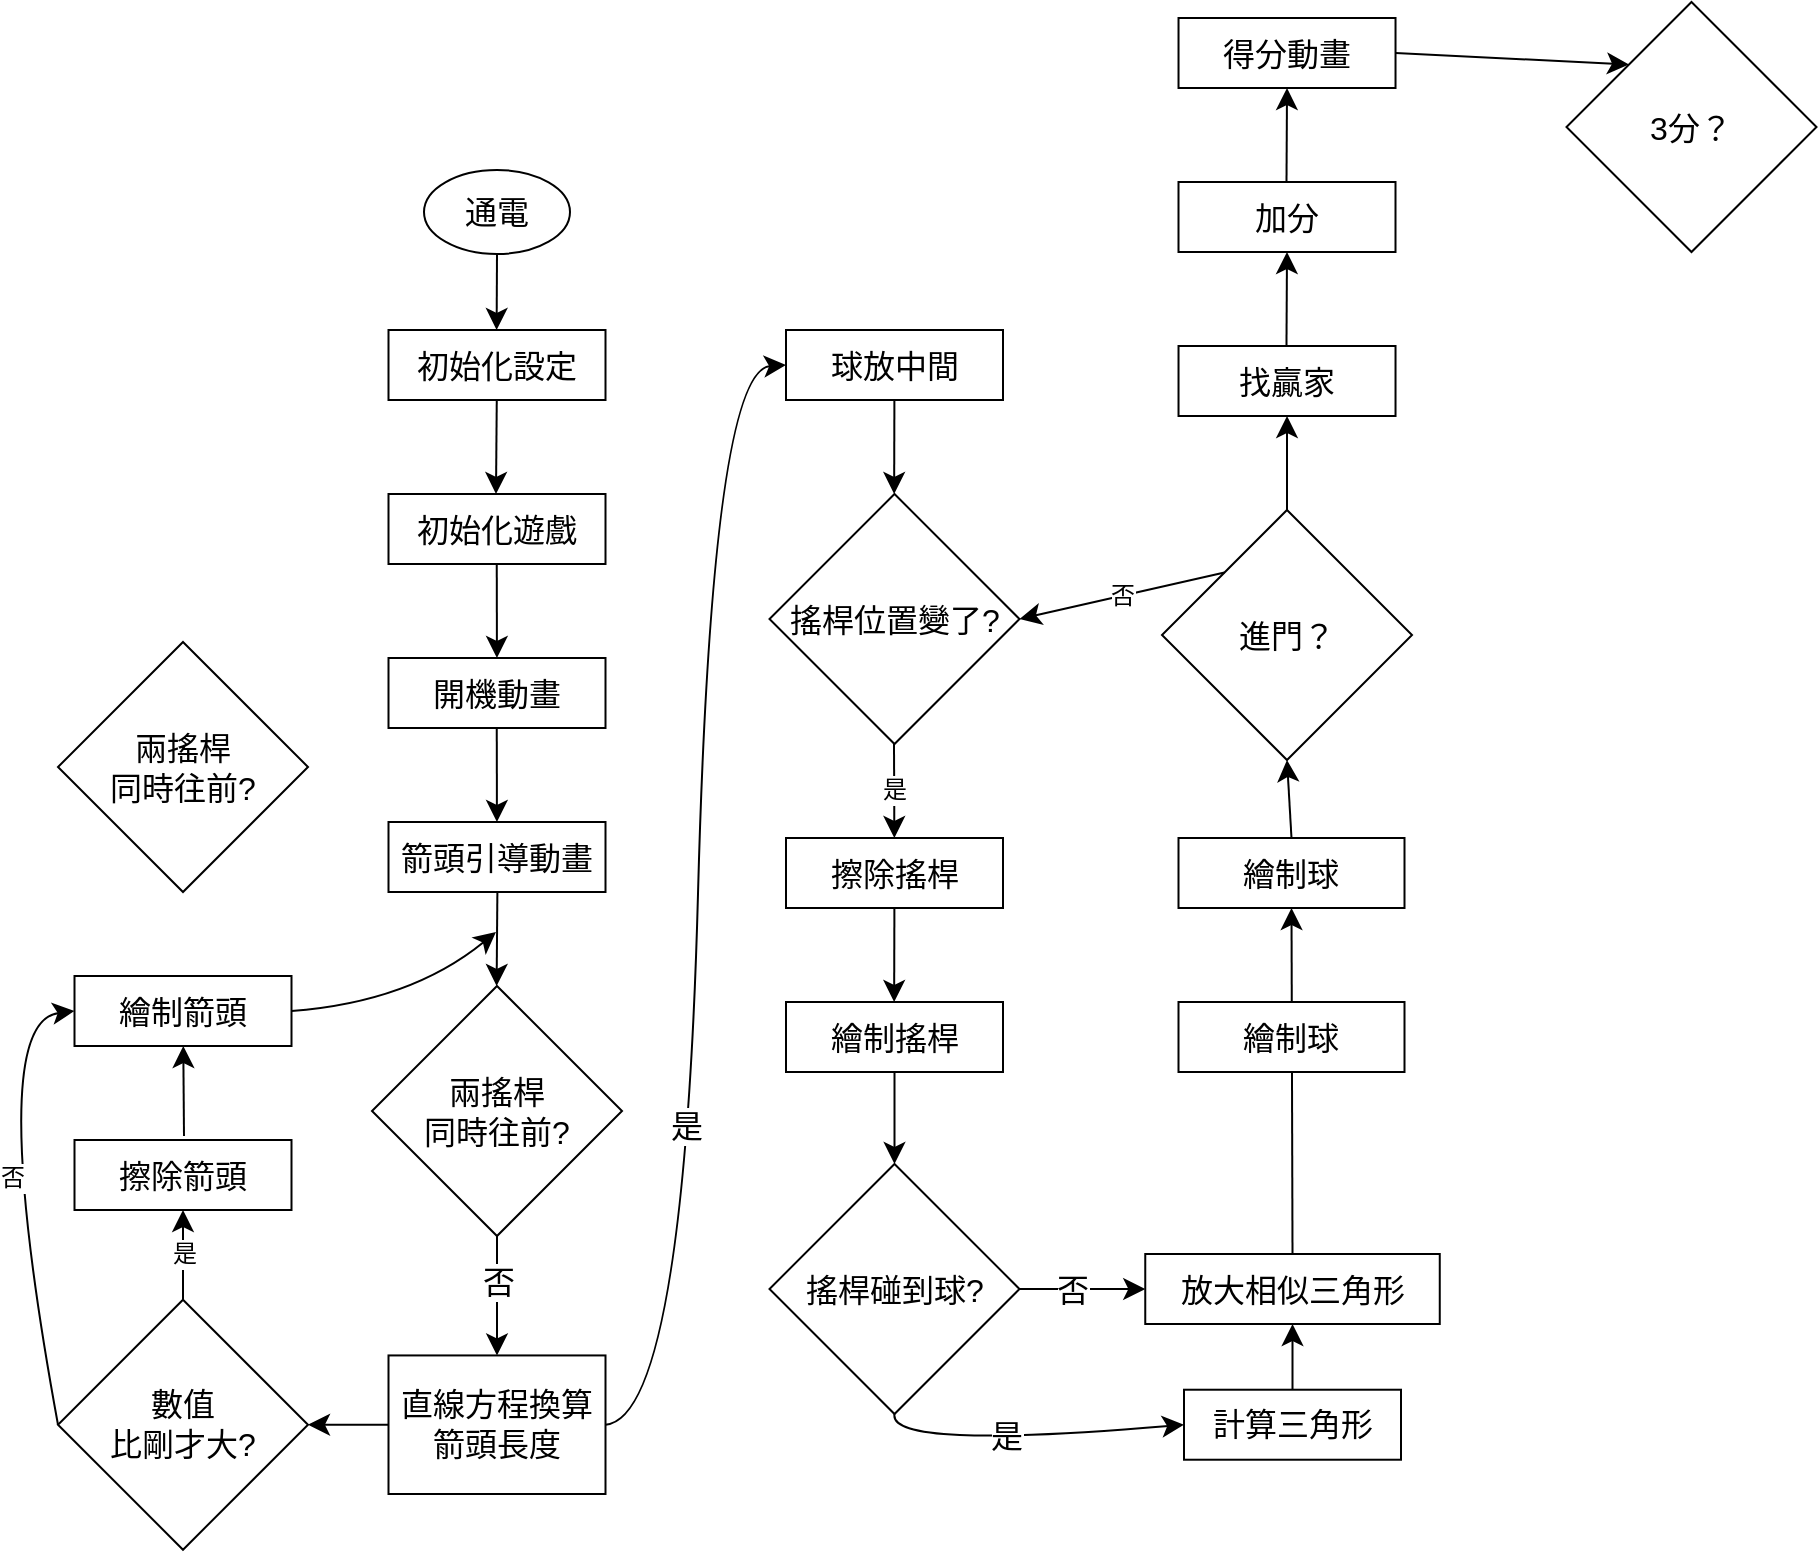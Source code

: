 <mxfile version="21.4.0" type="github">
  <diagram name="Page-1" id="_vV8z-4bH4aNI5SvgFvr">
    <mxGraphModel dx="545" dy="465" grid="0" gridSize="10" guides="1" tooltips="1" connect="1" arrows="1" fold="1" page="0" pageScale="1" pageWidth="850" pageHeight="1100" math="0" shadow="0">
      <root>
        <mxCell id="0" />
        <mxCell id="1" parent="0" />
        <mxCell id="f-ifP4W6vxq-8xgNUm1K-2" value="通電" style="ellipse;whiteSpace=wrap;html=1;fontSize=16;" parent="1" vertex="1">
          <mxGeometry x="442" y="162" width="73" height="42" as="geometry" />
        </mxCell>
        <mxCell id="f-ifP4W6vxq-8xgNUm1K-3" value="初始化遊戲" style="rounded=0;whiteSpace=wrap;html=1;fontSize=16;" parent="1" vertex="1">
          <mxGeometry x="424.25" y="324" width="108.5" height="35" as="geometry" />
        </mxCell>
        <mxCell id="f-ifP4W6vxq-8xgNUm1K-6" value="開機動畫" style="rounded=0;whiteSpace=wrap;html=1;fontSize=16;" parent="1" vertex="1">
          <mxGeometry x="424.25" y="406" width="108.5" height="35" as="geometry" />
        </mxCell>
        <mxCell id="f-ifP4W6vxq-8xgNUm1K-7" value="" style="endArrow=classic;html=1;rounded=0;fontSize=12;startSize=8;endSize=8;curved=1;" parent="1" target="f-ifP4W6vxq-8xgNUm1K-6" edge="1">
          <mxGeometry width="50" height="50" relative="1" as="geometry">
            <mxPoint x="478.38" y="359" as="sourcePoint" />
            <mxPoint x="478.38" y="386" as="targetPoint" />
          </mxGeometry>
        </mxCell>
        <mxCell id="f-ifP4W6vxq-8xgNUm1K-8" value="箭頭引導動畫" style="rounded=0;whiteSpace=wrap;html=1;fontSize=16;" parent="1" vertex="1">
          <mxGeometry x="424.25" y="488" width="108.5" height="35" as="geometry" />
        </mxCell>
        <mxCell id="f-ifP4W6vxq-8xgNUm1K-9" value="" style="endArrow=classic;html=1;rounded=0;fontSize=12;startSize=8;endSize=8;curved=1;" parent="1" target="f-ifP4W6vxq-8xgNUm1K-8" edge="1">
          <mxGeometry width="50" height="50" relative="1" as="geometry">
            <mxPoint x="478.38" y="441" as="sourcePoint" />
            <mxPoint x="478.38" y="468" as="targetPoint" />
          </mxGeometry>
        </mxCell>
        <mxCell id="f-ifP4W6vxq-8xgNUm1K-11" value="" style="endArrow=classic;html=1;rounded=0;fontSize=12;startSize=8;endSize=8;curved=1;" parent="1" edge="1">
          <mxGeometry width="50" height="50" relative="1" as="geometry">
            <mxPoint x="478.69" y="523" as="sourcePoint" />
            <mxPoint x="478.31" y="570" as="targetPoint" />
          </mxGeometry>
        </mxCell>
        <mxCell id="WK4xcvCWI10CoFq3gpq9-1" value="兩搖桿&lt;br&gt;同時往前?" style="rhombus;whiteSpace=wrap;html=1;fontSize=16;" vertex="1" parent="1">
          <mxGeometry x="416" y="570" width="125" height="125" as="geometry" />
        </mxCell>
        <mxCell id="WK4xcvCWI10CoFq3gpq9-6" value="" style="endArrow=classic;html=1;rounded=0;fontSize=12;startSize=8;endSize=8;curved=1;entryX=0.5;entryY=0;entryDx=0;entryDy=0;" edge="1" parent="1" source="WK4xcvCWI10CoFq3gpq9-1">
          <mxGeometry width="50" height="50" relative="1" as="geometry">
            <mxPoint x="549" y="653" as="sourcePoint" />
            <mxPoint x="478.5" y="754.72" as="targetPoint" />
          </mxGeometry>
        </mxCell>
        <mxCell id="WK4xcvCWI10CoFq3gpq9-9" value="否" style="edgeLabel;html=1;align=center;verticalAlign=middle;resizable=0;points=[];fontSize=16;" vertex="1" connectable="0" parent="WK4xcvCWI10CoFq3gpq9-6">
          <mxGeometry x="-0.248" relative="1" as="geometry">
            <mxPoint as="offset" />
          </mxGeometry>
        </mxCell>
        <mxCell id="WK4xcvCWI10CoFq3gpq9-12" value="初始化設定" style="rounded=0;whiteSpace=wrap;html=1;fontSize=16;" vertex="1" parent="1">
          <mxGeometry x="424.25" y="242" width="108.5" height="35" as="geometry" />
        </mxCell>
        <mxCell id="WK4xcvCWI10CoFq3gpq9-13" value="" style="endArrow=classic;html=1;rounded=0;fontSize=12;startSize=8;endSize=8;curved=1;" edge="1" parent="1">
          <mxGeometry width="50" height="50" relative="1" as="geometry">
            <mxPoint x="478.38" y="277" as="sourcePoint" />
            <mxPoint x="478" y="324" as="targetPoint" />
          </mxGeometry>
        </mxCell>
        <mxCell id="WK4xcvCWI10CoFq3gpq9-16" value="" style="endArrow=classic;html=1;rounded=0;fontSize=12;startSize=8;endSize=8;curved=1;exitX=0.5;exitY=1;exitDx=0;exitDy=0;" edge="1" parent="1" source="f-ifP4W6vxq-8xgNUm1K-2">
          <mxGeometry width="50" height="50" relative="1" as="geometry">
            <mxPoint x="479" y="205" as="sourcePoint" />
            <mxPoint x="478.31" y="242" as="targetPoint" />
          </mxGeometry>
        </mxCell>
        <mxCell id="WK4xcvCWI10CoFq3gpq9-19" value="球放中間" style="rounded=0;whiteSpace=wrap;html=1;fontSize=16;" vertex="1" parent="1">
          <mxGeometry x="623" y="242" width="108.5" height="35" as="geometry" />
        </mxCell>
        <mxCell id="WK4xcvCWI10CoFq3gpq9-20" value="" style="endArrow=classic;html=1;rounded=0;fontSize=12;startSize=8;endSize=8;curved=1;exitX=1;exitY=0.5;exitDx=0;exitDy=0;entryX=0;entryY=0.5;entryDx=0;entryDy=0;" edge="1" target="WK4xcvCWI10CoFq3gpq9-19" parent="1" source="WK4xcvCWI10CoFq3gpq9-34">
          <mxGeometry width="50" height="50" relative="1" as="geometry">
            <mxPoint x="613" y="656" as="sourcePoint" />
            <mxPoint x="478.38" y="722" as="targetPoint" />
            <Array as="points">
              <mxPoint x="572" y="786" />
              <mxPoint x="586" y="262" />
            </Array>
          </mxGeometry>
        </mxCell>
        <mxCell id="WK4xcvCWI10CoFq3gpq9-21" value="是" style="edgeLabel;html=1;align=center;verticalAlign=middle;resizable=0;points=[];fontSize=16;" vertex="1" connectable="0" parent="WK4xcvCWI10CoFq3gpq9-20">
          <mxGeometry x="-0.383" y="3" relative="1" as="geometry">
            <mxPoint as="offset" />
          </mxGeometry>
        </mxCell>
        <mxCell id="WK4xcvCWI10CoFq3gpq9-30" value="擦除搖桿" style="rounded=0;whiteSpace=wrap;html=1;fontSize=16;" vertex="1" parent="1">
          <mxGeometry x="623" y="496" width="108.5" height="35" as="geometry" />
        </mxCell>
        <mxCell id="WK4xcvCWI10CoFq3gpq9-31" value="是" style="endArrow=classic;html=1;rounded=0;fontSize=12;startSize=8;endSize=8;curved=1;" edge="1" target="WK4xcvCWI10CoFq3gpq9-30" parent="1">
          <mxGeometry width="50" height="50" relative="1" as="geometry">
            <mxPoint x="677" y="449" as="sourcePoint" />
            <mxPoint x="677.13" y="476" as="targetPoint" />
          </mxGeometry>
        </mxCell>
        <mxCell id="WK4xcvCWI10CoFq3gpq9-34" value="直線方程換算&lt;br&gt;箭頭長度" style="rounded=0;whiteSpace=wrap;html=1;fontSize=16;" vertex="1" parent="1">
          <mxGeometry x="424.25" y="754.72" width="108.5" height="69.28" as="geometry" />
        </mxCell>
        <mxCell id="WK4xcvCWI10CoFq3gpq9-42" value="搖桿碰到球?" style="rhombus;whiteSpace=wrap;html=1;fontSize=16;" vertex="1" parent="1">
          <mxGeometry x="614.75" y="659" width="125" height="125" as="geometry" />
        </mxCell>
        <mxCell id="WK4xcvCWI10CoFq3gpq9-45" value="放大相似三角形" style="rounded=0;whiteSpace=wrap;html=1;fontSize=16;" vertex="1" parent="1">
          <mxGeometry x="802.63" y="704" width="147.25" height="35" as="geometry" />
        </mxCell>
        <mxCell id="WK4xcvCWI10CoFq3gpq9-46" value="" style="endArrow=classic;html=1;rounded=0;fontSize=12;startSize=8;endSize=8;curved=1;entryX=0;entryY=0.5;entryDx=0;entryDy=0;exitX=1;exitY=0.5;exitDx=0;exitDy=0;" edge="1" parent="1" target="WK4xcvCWI10CoFq3gpq9-45" source="WK4xcvCWI10CoFq3gpq9-42">
          <mxGeometry width="50" height="50" relative="1" as="geometry">
            <mxPoint x="773" y="738" as="sourcePoint" />
            <mxPoint x="810" y="621" as="targetPoint" />
          </mxGeometry>
        </mxCell>
        <mxCell id="WK4xcvCWI10CoFq3gpq9-78" value="否" style="edgeLabel;html=1;align=center;verticalAlign=middle;resizable=0;points=[];fontSize=16;" vertex="1" connectable="0" parent="WK4xcvCWI10CoFq3gpq9-46">
          <mxGeometry x="-0.193" relative="1" as="geometry">
            <mxPoint as="offset" />
          </mxGeometry>
        </mxCell>
        <mxCell id="WK4xcvCWI10CoFq3gpq9-49" value="計算三角形" style="rounded=0;whiteSpace=wrap;html=1;fontSize=16;" vertex="1" parent="1">
          <mxGeometry x="822" y="771.86" width="108.5" height="35" as="geometry" />
        </mxCell>
        <mxCell id="WK4xcvCWI10CoFq3gpq9-50" value="搖桿位置變了?" style="rhombus;whiteSpace=wrap;html=1;fontSize=16;" vertex="1" parent="1">
          <mxGeometry x="614.75" y="324" width="125" height="125" as="geometry" />
        </mxCell>
        <mxCell id="WK4xcvCWI10CoFq3gpq9-51" value="" style="endArrow=classic;html=1;rounded=0;fontSize=12;startSize=8;endSize=8;curved=1;" edge="1" parent="1">
          <mxGeometry width="50" height="50" relative="1" as="geometry">
            <mxPoint x="677.2" y="277" as="sourcePoint" />
            <mxPoint x="677.07" y="324" as="targetPoint" />
          </mxGeometry>
        </mxCell>
        <mxCell id="WK4xcvCWI10CoFq3gpq9-55" value="" style="endArrow=classic;html=1;rounded=0;fontSize=12;startSize=8;endSize=8;curved=1;" edge="1" parent="1">
          <mxGeometry width="50" height="50" relative="1" as="geometry">
            <mxPoint x="677.2" y="531" as="sourcePoint" />
            <mxPoint x="677.07" y="578" as="targetPoint" />
          </mxGeometry>
        </mxCell>
        <mxCell id="WK4xcvCWI10CoFq3gpq9-56" value="數值&lt;br&gt;比剛才大?" style="rhombus;whiteSpace=wrap;html=1;fontSize=16;" vertex="1" parent="1">
          <mxGeometry x="259" y="726.86" width="125" height="125" as="geometry" />
        </mxCell>
        <mxCell id="WK4xcvCWI10CoFq3gpq9-57" value="" style="endArrow=classic;html=1;rounded=0;fontSize=12;startSize=8;endSize=8;curved=1;exitX=0;exitY=0.5;exitDx=0;exitDy=0;entryX=1;entryY=0.5;entryDx=0;entryDy=0;" edge="1" parent="1" source="WK4xcvCWI10CoFq3gpq9-34" target="WK4xcvCWI10CoFq3gpq9-56">
          <mxGeometry width="50" height="50" relative="1" as="geometry">
            <mxPoint x="402" y="714" as="sourcePoint" />
            <mxPoint x="391" y="790" as="targetPoint" />
          </mxGeometry>
        </mxCell>
        <mxCell id="WK4xcvCWI10CoFq3gpq9-58" value="擦除箭頭" style="rounded=0;whiteSpace=wrap;html=1;fontSize=16;" vertex="1" parent="1">
          <mxGeometry x="267.25" y="647" width="108.5" height="35" as="geometry" />
        </mxCell>
        <mxCell id="WK4xcvCWI10CoFq3gpq9-63" value="是" style="endArrow=classic;html=1;rounded=0;fontSize=12;startSize=8;endSize=8;curved=1;exitX=0.5;exitY=0;exitDx=0;exitDy=0;" edge="1" parent="1" source="WK4xcvCWI10CoFq3gpq9-56" target="WK4xcvCWI10CoFq3gpq9-58">
          <mxGeometry width="50" height="50" relative="1" as="geometry">
            <mxPoint x="321.69" y="679.86" as="sourcePoint" />
            <mxPoint x="360" y="723" as="targetPoint" />
          </mxGeometry>
        </mxCell>
        <mxCell id="WK4xcvCWI10CoFq3gpq9-65" value="繪制箭頭" style="rounded=0;whiteSpace=wrap;html=1;fontSize=16;" vertex="1" parent="1">
          <mxGeometry x="267.25" y="565.0" width="108.5" height="35" as="geometry" />
        </mxCell>
        <mxCell id="WK4xcvCWI10CoFq3gpq9-66" value="" style="endArrow=classic;html=1;rounded=0;fontSize=12;startSize=8;endSize=8;curved=1;exitX=0.5;exitY=0;exitDx=0;exitDy=0;" edge="1" target="WK4xcvCWI10CoFq3gpq9-65" parent="1">
          <mxGeometry width="50" height="50" relative="1" as="geometry">
            <mxPoint x="322" y="645.0" as="sourcePoint" />
            <mxPoint x="360" y="641.0" as="targetPoint" />
          </mxGeometry>
        </mxCell>
        <mxCell id="WK4xcvCWI10CoFq3gpq9-67" value="" style="endArrow=classic;html=1;rounded=0;fontSize=12;startSize=8;endSize=8;curved=1;exitX=1;exitY=0.5;exitDx=0;exitDy=0;" edge="1" parent="1" source="WK4xcvCWI10CoFq3gpq9-65">
          <mxGeometry width="50" height="50" relative="1" as="geometry">
            <mxPoint x="364" y="613" as="sourcePoint" />
            <mxPoint x="478" y="543" as="targetPoint" />
            <Array as="points">
              <mxPoint x="435" y="578" />
            </Array>
          </mxGeometry>
        </mxCell>
        <mxCell id="WK4xcvCWI10CoFq3gpq9-68" value="否" style="endArrow=classic;html=1;rounded=0;fontSize=12;startSize=8;endSize=8;curved=1;exitX=0;exitY=0.5;exitDx=0;exitDy=0;entryX=0;entryY=0.5;entryDx=0;entryDy=0;" edge="1" parent="1" source="WK4xcvCWI10CoFq3gpq9-56" target="WK4xcvCWI10CoFq3gpq9-65">
          <mxGeometry width="50" height="50" relative="1" as="geometry">
            <mxPoint x="284" y="689" as="sourcePoint" />
            <mxPoint x="334" y="639" as="targetPoint" />
            <Array as="points">
              <mxPoint x="222" y="588" />
            </Array>
          </mxGeometry>
        </mxCell>
        <mxCell id="WK4xcvCWI10CoFq3gpq9-69" value="繪制搖桿" style="rounded=0;whiteSpace=wrap;html=1;fontSize=16;" vertex="1" parent="1">
          <mxGeometry x="623" y="578" width="108.5" height="35" as="geometry" />
        </mxCell>
        <mxCell id="WK4xcvCWI10CoFq3gpq9-70" value="" style="endArrow=classic;html=1;rounded=0;fontSize=12;startSize=8;endSize=8;curved=1;entryX=0.5;entryY=0;entryDx=0;entryDy=0;exitX=0.5;exitY=1;exitDx=0;exitDy=0;" edge="1" parent="1" source="WK4xcvCWI10CoFq3gpq9-69" target="WK4xcvCWI10CoFq3gpq9-42">
          <mxGeometry width="50" height="50" relative="1" as="geometry">
            <mxPoint x="677.2" y="613" as="sourcePoint" />
            <mxPoint x="706" y="650" as="targetPoint" />
          </mxGeometry>
        </mxCell>
        <mxCell id="WK4xcvCWI10CoFq3gpq9-72" value="" style="endArrow=classic;html=1;rounded=0;fontSize=12;startSize=8;endSize=8;curved=1;entryX=0;entryY=0.5;entryDx=0;entryDy=0;exitX=0.5;exitY=1;exitDx=0;exitDy=0;" edge="1" parent="1" source="WK4xcvCWI10CoFq3gpq9-42" target="WK4xcvCWI10CoFq3gpq9-49">
          <mxGeometry width="50" height="50" relative="1" as="geometry">
            <mxPoint x="717" y="771" as="sourcePoint" />
            <mxPoint x="767" y="721" as="targetPoint" />
            <Array as="points">
              <mxPoint x="674" y="802" />
            </Array>
          </mxGeometry>
        </mxCell>
        <mxCell id="WK4xcvCWI10CoFq3gpq9-73" value="是" style="edgeLabel;html=1;align=center;verticalAlign=middle;resizable=0;points=[];fontSize=16;" vertex="1" connectable="0" parent="WK4xcvCWI10CoFq3gpq9-72">
          <mxGeometry x="-0.068" y="2" relative="1" as="geometry">
            <mxPoint as="offset" />
          </mxGeometry>
        </mxCell>
        <mxCell id="WK4xcvCWI10CoFq3gpq9-76" value="" style="endArrow=classic;html=1;rounded=0;fontSize=12;startSize=8;endSize=8;curved=1;exitX=0.5;exitY=0;exitDx=0;exitDy=0;entryX=0.5;entryY=1;entryDx=0;entryDy=0;" edge="1" parent="1" source="WK4xcvCWI10CoFq3gpq9-49" target="WK4xcvCWI10CoFq3gpq9-45">
          <mxGeometry width="50" height="50" relative="1" as="geometry">
            <mxPoint x="826" y="717" as="sourcePoint" />
            <mxPoint x="931" y="760" as="targetPoint" />
          </mxGeometry>
        </mxCell>
        <mxCell id="WK4xcvCWI10CoFq3gpq9-79" value="繪制球" style="rounded=0;whiteSpace=wrap;html=1;fontSize=16;" vertex="1" parent="1">
          <mxGeometry x="819.25" y="496" width="113" height="35" as="geometry" />
        </mxCell>
        <mxCell id="WK4xcvCWI10CoFq3gpq9-82" value="兩搖桿&lt;br&gt;同時往前?" style="rhombus;whiteSpace=wrap;html=1;fontSize=16;" vertex="1" parent="1">
          <mxGeometry x="259" y="398" width="125" height="125" as="geometry" />
        </mxCell>
        <mxCell id="WK4xcvCWI10CoFq3gpq9-84" value="" style="endArrow=classic;html=1;rounded=0;fontSize=12;startSize=8;endSize=8;curved=1;exitX=0.5;exitY=0;exitDx=0;exitDy=0;entryX=0.5;entryY=1;entryDx=0;entryDy=0;" edge="1" parent="1" source="WK4xcvCWI10CoFq3gpq9-45" target="WK4xcvCWI10CoFq3gpq9-79">
          <mxGeometry width="50" height="50" relative="1" as="geometry">
            <mxPoint x="894" y="565" as="sourcePoint" />
            <mxPoint x="944" y="515" as="targetPoint" />
          </mxGeometry>
        </mxCell>
        <mxCell id="WK4xcvCWI10CoFq3gpq9-85" value="進門？" style="rhombus;whiteSpace=wrap;html=1;fontSize=16;" vertex="1" parent="1">
          <mxGeometry x="811" y="332" width="125" height="125" as="geometry" />
        </mxCell>
        <mxCell id="WK4xcvCWI10CoFq3gpq9-86" value="" style="endArrow=classic;html=1;rounded=0;fontSize=12;startSize=8;endSize=8;curved=1;exitX=0.5;exitY=0;exitDx=0;exitDy=0;entryX=0.5;entryY=1;entryDx=0;entryDy=0;" edge="1" parent="1" source="WK4xcvCWI10CoFq3gpq9-79" target="WK4xcvCWI10CoFq3gpq9-85">
          <mxGeometry width="50" height="50" relative="1" as="geometry">
            <mxPoint x="820.25" y="464" as="sourcePoint" />
            <mxPoint x="875.25" y="459" as="targetPoint" />
          </mxGeometry>
        </mxCell>
        <mxCell id="WK4xcvCWI10CoFq3gpq9-90" value="否" style="endArrow=classic;html=1;rounded=0;fontSize=12;startSize=8;endSize=8;curved=1;exitX=0;exitY=0;exitDx=0;exitDy=0;entryX=1;entryY=0.5;entryDx=0;entryDy=0;" edge="1" parent="1" source="WK4xcvCWI10CoFq3gpq9-85" target="WK4xcvCWI10CoFq3gpq9-50">
          <mxGeometry width="50" height="50" relative="1" as="geometry">
            <mxPoint x="869" y="447" as="sourcePoint" />
            <mxPoint x="919" y="397" as="targetPoint" />
          </mxGeometry>
        </mxCell>
        <mxCell id="WK4xcvCWI10CoFq3gpq9-93" value="找贏家" style="rounded=0;whiteSpace=wrap;html=1;fontSize=16;" vertex="1" parent="1">
          <mxGeometry x="819.26" y="250" width="108.5" height="35" as="geometry" />
        </mxCell>
        <mxCell id="WK4xcvCWI10CoFq3gpq9-95" value="" style="endArrow=classic;html=1;rounded=0;fontSize=12;startSize=8;endSize=8;curved=1;exitX=0.5;exitY=0;exitDx=0;exitDy=0;entryX=0.5;entryY=1;entryDx=0;entryDy=0;" edge="1" parent="1" source="WK4xcvCWI10CoFq3gpq9-85" target="WK4xcvCWI10CoFq3gpq9-93">
          <mxGeometry width="50" height="50" relative="1" as="geometry">
            <mxPoint x="1010.25" y="284" as="sourcePoint" />
            <mxPoint x="1060.25" y="234" as="targetPoint" />
          </mxGeometry>
        </mxCell>
        <mxCell id="WK4xcvCWI10CoFq3gpq9-96" value="加分" style="rounded=0;whiteSpace=wrap;html=1;fontSize=16;" vertex="1" parent="1">
          <mxGeometry x="819.25" y="168" width="108.5" height="35" as="geometry" />
        </mxCell>
        <mxCell id="WK4xcvCWI10CoFq3gpq9-97" value="" style="endArrow=classic;html=1;rounded=0;fontSize=12;startSize=8;endSize=8;curved=1;exitX=0.5;exitY=0;exitDx=0;exitDy=0;entryX=0.5;entryY=1;entryDx=0;entryDy=0;" edge="1" target="WK4xcvCWI10CoFq3gpq9-96" parent="1">
          <mxGeometry width="50" height="50" relative="1" as="geometry">
            <mxPoint x="873.24" y="250" as="sourcePoint" />
            <mxPoint x="1060.24" y="152" as="targetPoint" />
          </mxGeometry>
        </mxCell>
        <mxCell id="WK4xcvCWI10CoFq3gpq9-98" value="得分動畫" style="rounded=0;whiteSpace=wrap;html=1;fontSize=16;" vertex="1" parent="1">
          <mxGeometry x="819.26" y="86" width="108.5" height="35" as="geometry" />
        </mxCell>
        <mxCell id="WK4xcvCWI10CoFq3gpq9-99" value="" style="endArrow=classic;html=1;rounded=0;fontSize=12;startSize=8;endSize=8;curved=1;exitX=0.5;exitY=0;exitDx=0;exitDy=0;entryX=0.5;entryY=1;entryDx=0;entryDy=0;" edge="1" target="WK4xcvCWI10CoFq3gpq9-98" parent="1">
          <mxGeometry width="50" height="50" relative="1" as="geometry">
            <mxPoint x="873.25" y="168" as="sourcePoint" />
            <mxPoint x="1060.25" y="70" as="targetPoint" />
          </mxGeometry>
        </mxCell>
        <mxCell id="WK4xcvCWI10CoFq3gpq9-100" value="3分？" style="rhombus;whiteSpace=wrap;html=1;fontSize=16;" vertex="1" parent="1">
          <mxGeometry x="1013.25" y="78" width="125" height="125" as="geometry" />
        </mxCell>
        <mxCell id="WK4xcvCWI10CoFq3gpq9-101" value="" style="endArrow=classic;html=1;rounded=0;fontSize=12;startSize=8;endSize=8;curved=1;entryX=0;entryY=0;entryDx=0;entryDy=0;exitX=1;exitY=0.5;exitDx=0;exitDy=0;" edge="1" parent="1" source="WK4xcvCWI10CoFq3gpq9-98" target="WK4xcvCWI10CoFq3gpq9-100">
          <mxGeometry width="50" height="50" relative="1" as="geometry">
            <mxPoint x="1000.25" y="124" as="sourcePoint" />
            <mxPoint x="1050.25" y="74" as="targetPoint" />
          </mxGeometry>
        </mxCell>
        <mxCell id="WK4xcvCWI10CoFq3gpq9-102" value="繪制球" style="rounded=0;whiteSpace=wrap;html=1;fontSize=16;" vertex="1" parent="1">
          <mxGeometry x="819.25" y="578" width="113" height="35" as="geometry" />
        </mxCell>
      </root>
    </mxGraphModel>
  </diagram>
</mxfile>
